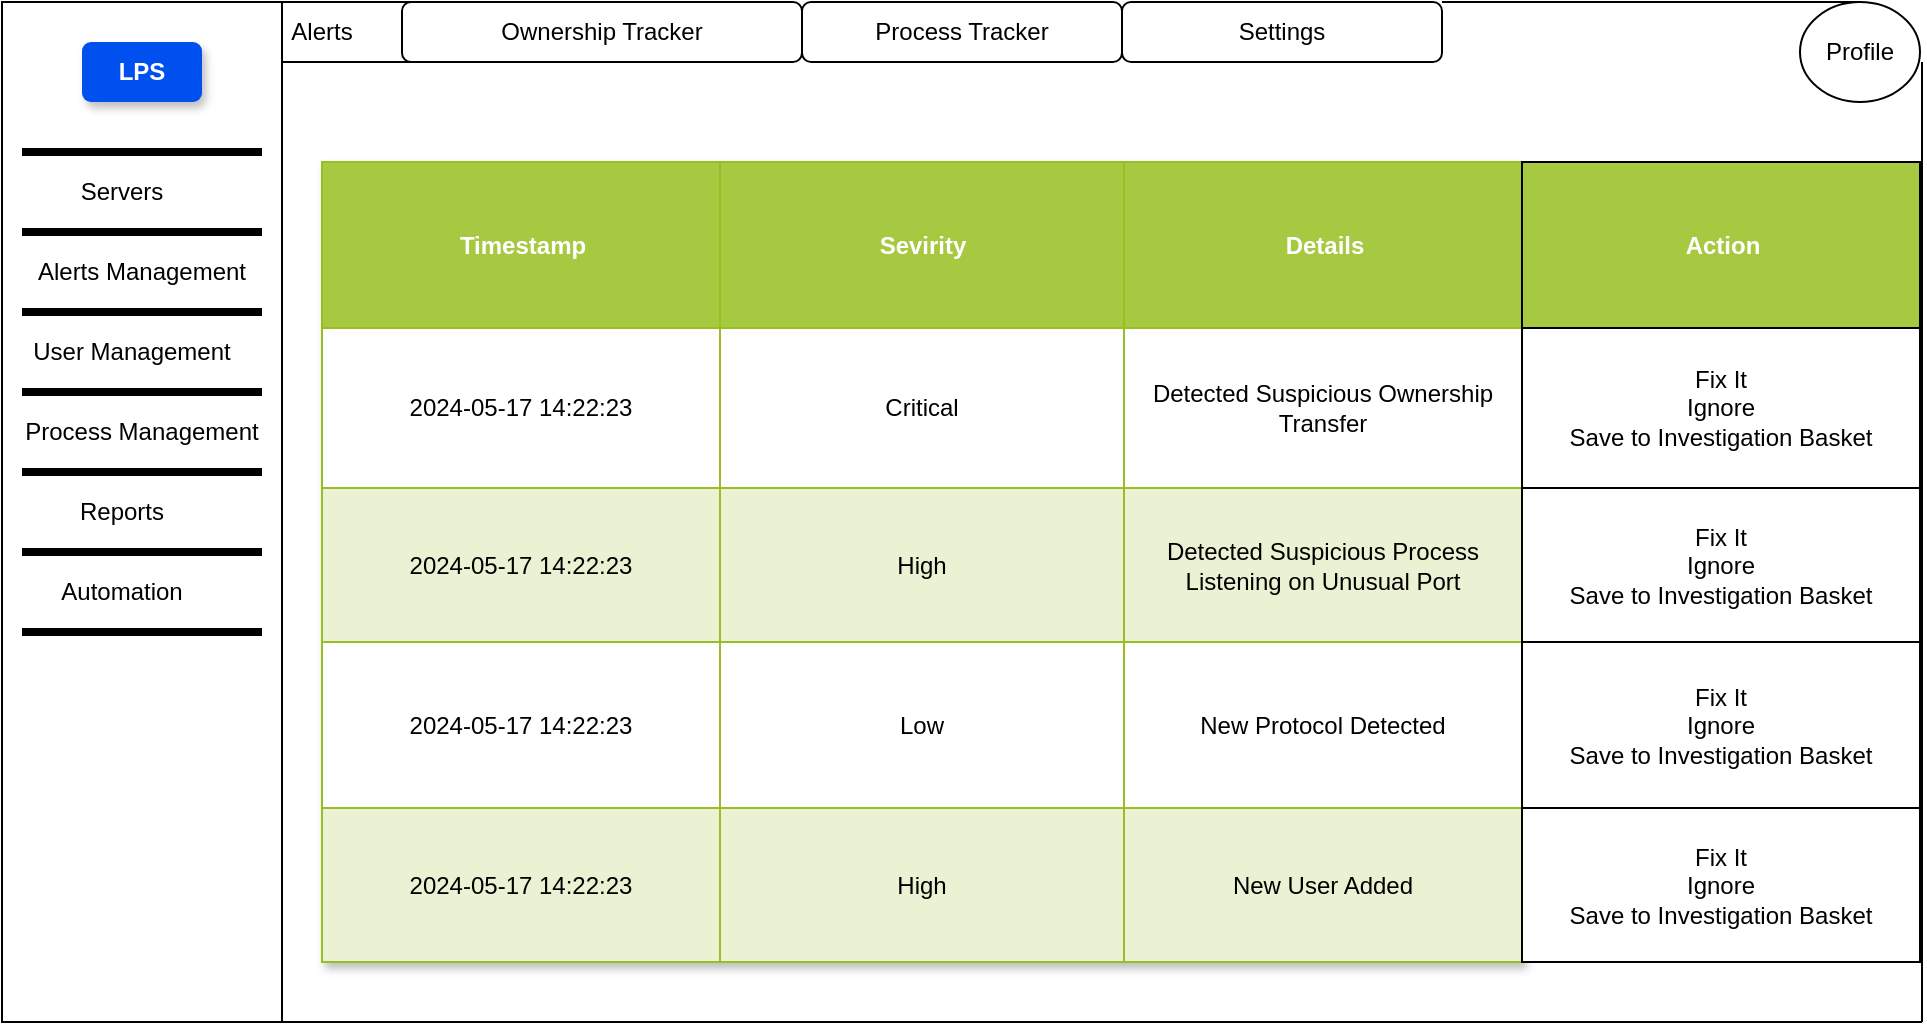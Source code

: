 <mxfile version="24.4.3" type="github">
  <diagram name="Page-1" id="qO0iALuDt9wZi3wVnJGP">
    <mxGraphModel dx="2214" dy="795" grid="1" gridSize="10" guides="1" tooltips="1" connect="1" arrows="1" fold="1" page="1" pageScale="1" pageWidth="850" pageHeight="1100" math="0" shadow="0">
      <root>
        <mxCell id="0" />
        <mxCell id="1" parent="0" />
        <mxCell id="hQ152vkZtNFgsWcfSzVs-2" value="" style="rounded=0;whiteSpace=wrap;html=1;" vertex="1" parent="1">
          <mxGeometry x="100" y="210" width="70" height="30" as="geometry" />
        </mxCell>
        <mxCell id="hQ152vkZtNFgsWcfSzVs-3" value="Alerts" style="text;html=1;align=center;verticalAlign=middle;whiteSpace=wrap;rounded=0;" vertex="1" parent="1">
          <mxGeometry x="80" y="210" width="80" height="30" as="geometry" />
        </mxCell>
        <mxCell id="hQ152vkZtNFgsWcfSzVs-10" value="" style="rounded=1;whiteSpace=wrap;html=1;" vertex="1" parent="1">
          <mxGeometry x="160" y="210" width="200" height="30" as="geometry" />
        </mxCell>
        <mxCell id="hQ152vkZtNFgsWcfSzVs-11" value="Ownership Tracker" style="text;html=1;align=center;verticalAlign=middle;whiteSpace=wrap;rounded=0;" vertex="1" parent="1">
          <mxGeometry x="170" y="210" width="180" height="30" as="geometry" />
        </mxCell>
        <mxCell id="hQ152vkZtNFgsWcfSzVs-12" value="Process Tracker" style="rounded=1;whiteSpace=wrap;html=1;" vertex="1" parent="1">
          <mxGeometry x="360" y="210" width="160" height="30" as="geometry" />
        </mxCell>
        <mxCell id="hQ152vkZtNFgsWcfSzVs-13" value="" style="rounded=1;whiteSpace=wrap;html=1;" vertex="1" parent="1">
          <mxGeometry x="520" y="210" width="160" height="30" as="geometry" />
        </mxCell>
        <mxCell id="hQ152vkZtNFgsWcfSzVs-14" value="Settings" style="text;html=1;align=center;verticalAlign=middle;whiteSpace=wrap;rounded=0;" vertex="1" parent="1">
          <mxGeometry x="570" y="210" width="60" height="30" as="geometry" />
        </mxCell>
        <mxCell id="hQ152vkZtNFgsWcfSzVs-17" value="" style="rounded=0;whiteSpace=wrap;html=1;" vertex="1" parent="1">
          <mxGeometry x="-40" y="210" width="140" height="510" as="geometry" />
        </mxCell>
        <mxCell id="hQ152vkZtNFgsWcfSzVs-18" value="Servers" style="text;html=1;align=center;verticalAlign=middle;whiteSpace=wrap;rounded=0;" vertex="1" parent="1">
          <mxGeometry x="-10" y="290" width="60" height="30" as="geometry" />
        </mxCell>
        <mxCell id="hQ152vkZtNFgsWcfSzVs-21" value="" style="line;strokeWidth=4;html=1;perimeter=backbonePerimeter;points=[];outlineConnect=0;" vertex="1" parent="1">
          <mxGeometry x="-30" y="280" width="120" height="10" as="geometry" />
        </mxCell>
        <mxCell id="hQ152vkZtNFgsWcfSzVs-22" value="" style="line;strokeWidth=4;html=1;perimeter=backbonePerimeter;points=[];outlineConnect=0;" vertex="1" parent="1">
          <mxGeometry x="-30" y="320" width="120" height="10" as="geometry" />
        </mxCell>
        <mxCell id="hQ152vkZtNFgsWcfSzVs-23" value="" style="line;strokeWidth=4;html=1;perimeter=backbonePerimeter;points=[];outlineConnect=0;" vertex="1" parent="1">
          <mxGeometry x="-30" y="360" width="120" height="10" as="geometry" />
        </mxCell>
        <mxCell id="hQ152vkZtNFgsWcfSzVs-29" value="" style="line;strokeWidth=4;html=1;perimeter=backbonePerimeter;points=[];outlineConnect=0;" vertex="1" parent="1">
          <mxGeometry x="-30" y="400" width="120" height="10" as="geometry" />
        </mxCell>
        <mxCell id="hQ152vkZtNFgsWcfSzVs-31" value="" style="ellipse;whiteSpace=wrap;html=1;" vertex="1" parent="1">
          <mxGeometry x="859" y="210" width="60" height="50" as="geometry" />
        </mxCell>
        <mxCell id="hQ152vkZtNFgsWcfSzVs-32" value="Profile" style="text;html=1;align=center;verticalAlign=middle;whiteSpace=wrap;rounded=0;" vertex="1" parent="1">
          <mxGeometry x="859" y="220" width="60" height="30" as="geometry" />
        </mxCell>
        <mxCell id="hQ152vkZtNFgsWcfSzVs-33" value="User Management" style="text;html=1;align=center;verticalAlign=middle;whiteSpace=wrap;rounded=0;" vertex="1" parent="1">
          <mxGeometry x="-30" y="370" width="110" height="30" as="geometry" />
        </mxCell>
        <mxCell id="hQ152vkZtNFgsWcfSzVs-34" value="Alerts Management" style="text;html=1;align=center;verticalAlign=middle;whiteSpace=wrap;rounded=0;" vertex="1" parent="1">
          <mxGeometry x="-30" y="330" width="120" height="30" as="geometry" />
        </mxCell>
        <mxCell id="hQ152vkZtNFgsWcfSzVs-35" value="" style="line;strokeWidth=4;html=1;perimeter=backbonePerimeter;points=[];outlineConnect=0;" vertex="1" parent="1">
          <mxGeometry x="-30" y="440" width="120" height="10" as="geometry" />
        </mxCell>
        <mxCell id="hQ152vkZtNFgsWcfSzVs-36" value="Process Management" style="text;html=1;align=center;verticalAlign=middle;whiteSpace=wrap;rounded=0;" vertex="1" parent="1">
          <mxGeometry x="-30" y="410" width="120" height="30" as="geometry" />
        </mxCell>
        <mxCell id="hQ152vkZtNFgsWcfSzVs-37" value="" style="line;strokeWidth=4;html=1;perimeter=backbonePerimeter;points=[];outlineConnect=0;" vertex="1" parent="1">
          <mxGeometry x="-30" y="480" width="120" height="10" as="geometry" />
        </mxCell>
        <mxCell id="hQ152vkZtNFgsWcfSzVs-38" value="Reports" style="text;html=1;align=center;verticalAlign=middle;whiteSpace=wrap;rounded=0;" vertex="1" parent="1">
          <mxGeometry x="-10" y="450" width="60" height="30" as="geometry" />
        </mxCell>
        <mxCell id="hQ152vkZtNFgsWcfSzVs-39" value="" style="line;strokeWidth=4;html=1;perimeter=backbonePerimeter;points=[];outlineConnect=0;" vertex="1" parent="1">
          <mxGeometry x="-30" y="520" width="120" height="10" as="geometry" />
        </mxCell>
        <mxCell id="hQ152vkZtNFgsWcfSzVs-40" value="Automation" style="text;html=1;align=center;verticalAlign=middle;whiteSpace=wrap;rounded=0;" vertex="1" parent="1">
          <mxGeometry x="-10" y="490" width="60" height="30" as="geometry" />
        </mxCell>
        <mxCell id="hQ152vkZtNFgsWcfSzVs-41" value="" style="endArrow=none;html=1;rounded=0;exitX=1;exitY=1;exitDx=0;exitDy=0;" edge="1" parent="1" source="hQ152vkZtNFgsWcfSzVs-17">
          <mxGeometry width="50" height="50" relative="1" as="geometry">
            <mxPoint x="400" y="500" as="sourcePoint" />
            <mxPoint x="920" y="720" as="targetPoint" />
          </mxGeometry>
        </mxCell>
        <mxCell id="hQ152vkZtNFgsWcfSzVs-42" value="" style="endArrow=none;html=1;rounded=0;" edge="1" parent="1">
          <mxGeometry width="50" height="50" relative="1" as="geometry">
            <mxPoint x="920" y="720" as="sourcePoint" />
            <mxPoint x="920" y="240" as="targetPoint" />
          </mxGeometry>
        </mxCell>
        <mxCell id="hQ152vkZtNFgsWcfSzVs-43" value="&lt;b&gt;LPS&lt;/b&gt;" style="text;html=1;align=center;verticalAlign=middle;whiteSpace=wrap;rounded=1;fillColor=#0050ef;strokeColor=none;fontColor=#ffffff;strokeWidth=1;perimeterSpacing=0;glass=0;shadow=1;" vertex="1" parent="1">
          <mxGeometry y="230" width="60" height="30" as="geometry" />
        </mxCell>
        <mxCell id="hQ152vkZtNFgsWcfSzVs-57" value="Assets" style="childLayout=tableLayout;recursiveResize=0;strokeColor=#98bf21;fillColor=#A7C942;shadow=1;" vertex="1" parent="1">
          <mxGeometry x="120" y="290" width="600" height="400" as="geometry" />
        </mxCell>
        <mxCell id="hQ152vkZtNFgsWcfSzVs-58" style="shape=tableRow;horizontal=0;startSize=0;swimlaneHead=0;swimlaneBody=0;top=0;left=0;bottom=0;right=0;dropTarget=0;collapsible=0;recursiveResize=0;expand=0;fontStyle=0;strokeColor=inherit;fillColor=#ffffff;" vertex="1" parent="hQ152vkZtNFgsWcfSzVs-57">
          <mxGeometry width="600" height="83" as="geometry" />
        </mxCell>
        <mxCell id="hQ152vkZtNFgsWcfSzVs-59" value="Timestamp" style="connectable=0;recursiveResize=0;strokeColor=inherit;fillColor=#A7C942;align=center;fontStyle=1;fontColor=#FFFFFF;html=1;" vertex="1" parent="hQ152vkZtNFgsWcfSzVs-58">
          <mxGeometry width="199" height="83" as="geometry">
            <mxRectangle width="199" height="83" as="alternateBounds" />
          </mxGeometry>
        </mxCell>
        <mxCell id="hQ152vkZtNFgsWcfSzVs-60" value="Sevirity" style="connectable=0;recursiveResize=0;strokeColor=inherit;fillColor=#A7C942;align=center;fontStyle=1;fontColor=#FFFFFF;html=1;" vertex="1" parent="hQ152vkZtNFgsWcfSzVs-58">
          <mxGeometry x="199" width="202" height="83" as="geometry">
            <mxRectangle width="202" height="83" as="alternateBounds" />
          </mxGeometry>
        </mxCell>
        <mxCell id="hQ152vkZtNFgsWcfSzVs-61" value="Details" style="connectable=0;recursiveResize=0;strokeColor=inherit;fillColor=#A7C942;align=center;fontStyle=1;fontColor=#FFFFFF;html=1;" vertex="1" parent="hQ152vkZtNFgsWcfSzVs-58">
          <mxGeometry x="401" width="199" height="83" as="geometry">
            <mxRectangle width="199" height="83" as="alternateBounds" />
          </mxGeometry>
        </mxCell>
        <mxCell id="hQ152vkZtNFgsWcfSzVs-62" value="" style="shape=tableRow;horizontal=0;startSize=0;swimlaneHead=0;swimlaneBody=0;top=0;left=0;bottom=0;right=0;dropTarget=0;collapsible=0;recursiveResize=0;expand=0;fontStyle=0;strokeColor=inherit;fillColor=#ffffff;" vertex="1" parent="hQ152vkZtNFgsWcfSzVs-57">
          <mxGeometry y="83" width="600" height="80" as="geometry" />
        </mxCell>
        <mxCell id="hQ152vkZtNFgsWcfSzVs-63" value="2024-05-17 14:22:23" style="connectable=0;recursiveResize=0;strokeColor=inherit;fillColor=inherit;align=center;whiteSpace=wrap;html=1;" vertex="1" parent="hQ152vkZtNFgsWcfSzVs-62">
          <mxGeometry width="199" height="80" as="geometry">
            <mxRectangle width="199" height="80" as="alternateBounds" />
          </mxGeometry>
        </mxCell>
        <mxCell id="hQ152vkZtNFgsWcfSzVs-64" value="Critical" style="connectable=0;recursiveResize=0;strokeColor=inherit;fillColor=inherit;align=center;whiteSpace=wrap;html=1;" vertex="1" parent="hQ152vkZtNFgsWcfSzVs-62">
          <mxGeometry x="199" width="202" height="80" as="geometry">
            <mxRectangle width="202" height="80" as="alternateBounds" />
          </mxGeometry>
        </mxCell>
        <mxCell id="hQ152vkZtNFgsWcfSzVs-65" value="Detected Suspicious Ownership Transfer" style="connectable=0;recursiveResize=0;strokeColor=inherit;fillColor=inherit;align=center;whiteSpace=wrap;html=1;" vertex="1" parent="hQ152vkZtNFgsWcfSzVs-62">
          <mxGeometry x="401" width="199" height="80" as="geometry">
            <mxRectangle width="199" height="80" as="alternateBounds" />
          </mxGeometry>
        </mxCell>
        <mxCell id="hQ152vkZtNFgsWcfSzVs-66" value="" style="shape=tableRow;horizontal=0;startSize=0;swimlaneHead=0;swimlaneBody=0;top=0;left=0;bottom=0;right=0;dropTarget=0;collapsible=0;recursiveResize=0;expand=0;fontStyle=1;strokeColor=inherit;fillColor=#EAF2D3;" vertex="1" parent="hQ152vkZtNFgsWcfSzVs-57">
          <mxGeometry y="163" width="600" height="77" as="geometry" />
        </mxCell>
        <mxCell id="hQ152vkZtNFgsWcfSzVs-67" value="2024-05-17 14:22:23" style="connectable=0;recursiveResize=0;strokeColor=inherit;fillColor=inherit;whiteSpace=wrap;html=1;" vertex="1" parent="hQ152vkZtNFgsWcfSzVs-66">
          <mxGeometry width="199" height="77" as="geometry">
            <mxRectangle width="199" height="77" as="alternateBounds" />
          </mxGeometry>
        </mxCell>
        <mxCell id="hQ152vkZtNFgsWcfSzVs-68" value="High" style="connectable=0;recursiveResize=0;strokeColor=inherit;fillColor=inherit;whiteSpace=wrap;html=1;" vertex="1" parent="hQ152vkZtNFgsWcfSzVs-66">
          <mxGeometry x="199" width="202" height="77" as="geometry">
            <mxRectangle width="202" height="77" as="alternateBounds" />
          </mxGeometry>
        </mxCell>
        <mxCell id="hQ152vkZtNFgsWcfSzVs-69" value="Detected Suspicious Process Listening on Unusual Port" style="connectable=0;recursiveResize=0;strokeColor=inherit;fillColor=inherit;whiteSpace=wrap;html=1;" vertex="1" parent="hQ152vkZtNFgsWcfSzVs-66">
          <mxGeometry x="401" width="199" height="77" as="geometry">
            <mxRectangle width="199" height="77" as="alternateBounds" />
          </mxGeometry>
        </mxCell>
        <mxCell id="hQ152vkZtNFgsWcfSzVs-70" value="" style="shape=tableRow;horizontal=0;startSize=0;swimlaneHead=0;swimlaneBody=0;top=0;left=0;bottom=0;right=0;dropTarget=0;collapsible=0;recursiveResize=0;expand=0;fontStyle=0;strokeColor=inherit;fillColor=#ffffff;" vertex="1" parent="hQ152vkZtNFgsWcfSzVs-57">
          <mxGeometry y="240" width="600" height="83" as="geometry" />
        </mxCell>
        <mxCell id="hQ152vkZtNFgsWcfSzVs-71" value="2024-05-17 14:22:23" style="connectable=0;recursiveResize=0;strokeColor=inherit;fillColor=inherit;fontStyle=0;align=center;whiteSpace=wrap;html=1;" vertex="1" parent="hQ152vkZtNFgsWcfSzVs-70">
          <mxGeometry width="199" height="83" as="geometry">
            <mxRectangle width="199" height="83" as="alternateBounds" />
          </mxGeometry>
        </mxCell>
        <mxCell id="hQ152vkZtNFgsWcfSzVs-72" value="Low" style="connectable=0;recursiveResize=0;strokeColor=inherit;fillColor=inherit;fontStyle=0;align=center;whiteSpace=wrap;html=1;" vertex="1" parent="hQ152vkZtNFgsWcfSzVs-70">
          <mxGeometry x="199" width="202" height="83" as="geometry">
            <mxRectangle width="202" height="83" as="alternateBounds" />
          </mxGeometry>
        </mxCell>
        <mxCell id="hQ152vkZtNFgsWcfSzVs-73" value="New Protocol Detected" style="connectable=0;recursiveResize=0;strokeColor=inherit;fillColor=inherit;fontStyle=0;align=center;whiteSpace=wrap;html=1;" vertex="1" parent="hQ152vkZtNFgsWcfSzVs-70">
          <mxGeometry x="401" width="199" height="83" as="geometry">
            <mxRectangle width="199" height="83" as="alternateBounds" />
          </mxGeometry>
        </mxCell>
        <mxCell id="hQ152vkZtNFgsWcfSzVs-74" value="" style="shape=tableRow;horizontal=0;startSize=0;swimlaneHead=0;swimlaneBody=0;top=0;left=0;bottom=0;right=0;dropTarget=0;collapsible=0;recursiveResize=0;expand=0;fontStyle=1;strokeColor=inherit;fillColor=#EAF2D3;" vertex="1" parent="hQ152vkZtNFgsWcfSzVs-57">
          <mxGeometry y="323" width="600" height="77" as="geometry" />
        </mxCell>
        <mxCell id="hQ152vkZtNFgsWcfSzVs-75" value="2024-05-17 14:22:23" style="connectable=0;recursiveResize=0;strokeColor=inherit;fillColor=inherit;whiteSpace=wrap;html=1;" vertex="1" parent="hQ152vkZtNFgsWcfSzVs-74">
          <mxGeometry width="199" height="77" as="geometry">
            <mxRectangle width="199" height="77" as="alternateBounds" />
          </mxGeometry>
        </mxCell>
        <mxCell id="hQ152vkZtNFgsWcfSzVs-76" value="High" style="connectable=0;recursiveResize=0;strokeColor=inherit;fillColor=inherit;whiteSpace=wrap;html=1;" vertex="1" parent="hQ152vkZtNFgsWcfSzVs-74">
          <mxGeometry x="199" width="202" height="77" as="geometry">
            <mxRectangle width="202" height="77" as="alternateBounds" />
          </mxGeometry>
        </mxCell>
        <mxCell id="hQ152vkZtNFgsWcfSzVs-77" value="New User Added" style="connectable=0;recursiveResize=0;strokeColor=inherit;fillColor=inherit;whiteSpace=wrap;html=1;" vertex="1" parent="hQ152vkZtNFgsWcfSzVs-74">
          <mxGeometry x="401" width="199" height="77" as="geometry">
            <mxRectangle width="199" height="77" as="alternateBounds" />
          </mxGeometry>
        </mxCell>
        <mxCell id="hQ152vkZtNFgsWcfSzVs-82" value="Action" style="connectable=0;recursiveResize=0;strokeColor=inherit;fillColor=#A7C942;align=center;fontStyle=1;fontColor=#FFFFFF;html=1;" vertex="1" parent="1">
          <mxGeometry x="720" y="290" width="199" height="83" as="geometry">
            <mxRectangle width="199" height="83" as="alternateBounds" />
          </mxGeometry>
        </mxCell>
        <mxCell id="hQ152vkZtNFgsWcfSzVs-83" value="Fix It&lt;br&gt;Ignore&lt;br&gt;Save to Investigation Basket" style="connectable=0;recursiveResize=0;strokeColor=inherit;fillColor=inherit;align=center;whiteSpace=wrap;html=1;" vertex="1" parent="1">
          <mxGeometry x="720" y="373" width="199" height="80" as="geometry">
            <mxRectangle width="199" height="80" as="alternateBounds" />
          </mxGeometry>
        </mxCell>
        <mxCell id="hQ152vkZtNFgsWcfSzVs-84" value="Fix It&lt;br&gt;Ignore&lt;br&gt;Save to Investigation Basket" style="connectable=0;recursiveResize=0;strokeColor=inherit;fillColor=inherit;whiteSpace=wrap;html=1;" vertex="1" parent="1">
          <mxGeometry x="720" y="453" width="199" height="77" as="geometry">
            <mxRectangle width="199" height="77" as="alternateBounds" />
          </mxGeometry>
        </mxCell>
        <mxCell id="hQ152vkZtNFgsWcfSzVs-85" value="Fix It&lt;br&gt;Ignore&lt;br&gt;Save to Investigation Basket" style="connectable=0;recursiveResize=0;strokeColor=inherit;fillColor=inherit;fontStyle=0;align=center;whiteSpace=wrap;html=1;" vertex="1" parent="1">
          <mxGeometry x="720" y="530" width="199" height="83" as="geometry">
            <mxRectangle width="199" height="83" as="alternateBounds" />
          </mxGeometry>
        </mxCell>
        <mxCell id="hQ152vkZtNFgsWcfSzVs-86" value="Fix It&lt;br&gt;Ignore&lt;br&gt;Save to Investigation Basket" style="connectable=0;recursiveResize=0;strokeColor=inherit;fillColor=inherit;whiteSpace=wrap;html=1;" vertex="1" parent="1">
          <mxGeometry x="720" y="613" width="199" height="77" as="geometry">
            <mxRectangle width="199" height="77" as="alternateBounds" />
          </mxGeometry>
        </mxCell>
        <mxCell id="hQ152vkZtNFgsWcfSzVs-89" value="" style="endArrow=none;html=1;rounded=0;exitX=0.5;exitY=0;exitDx=0;exitDy=0;entryX=1;entryY=0;entryDx=0;entryDy=0;" edge="1" parent="1" source="hQ152vkZtNFgsWcfSzVs-31" target="hQ152vkZtNFgsWcfSzVs-13">
          <mxGeometry width="50" height="50" relative="1" as="geometry">
            <mxPoint x="400" y="500" as="sourcePoint" />
            <mxPoint x="450" y="450" as="targetPoint" />
            <Array as="points">
              <mxPoint x="680" y="210" />
            </Array>
          </mxGeometry>
        </mxCell>
      </root>
    </mxGraphModel>
  </diagram>
</mxfile>

